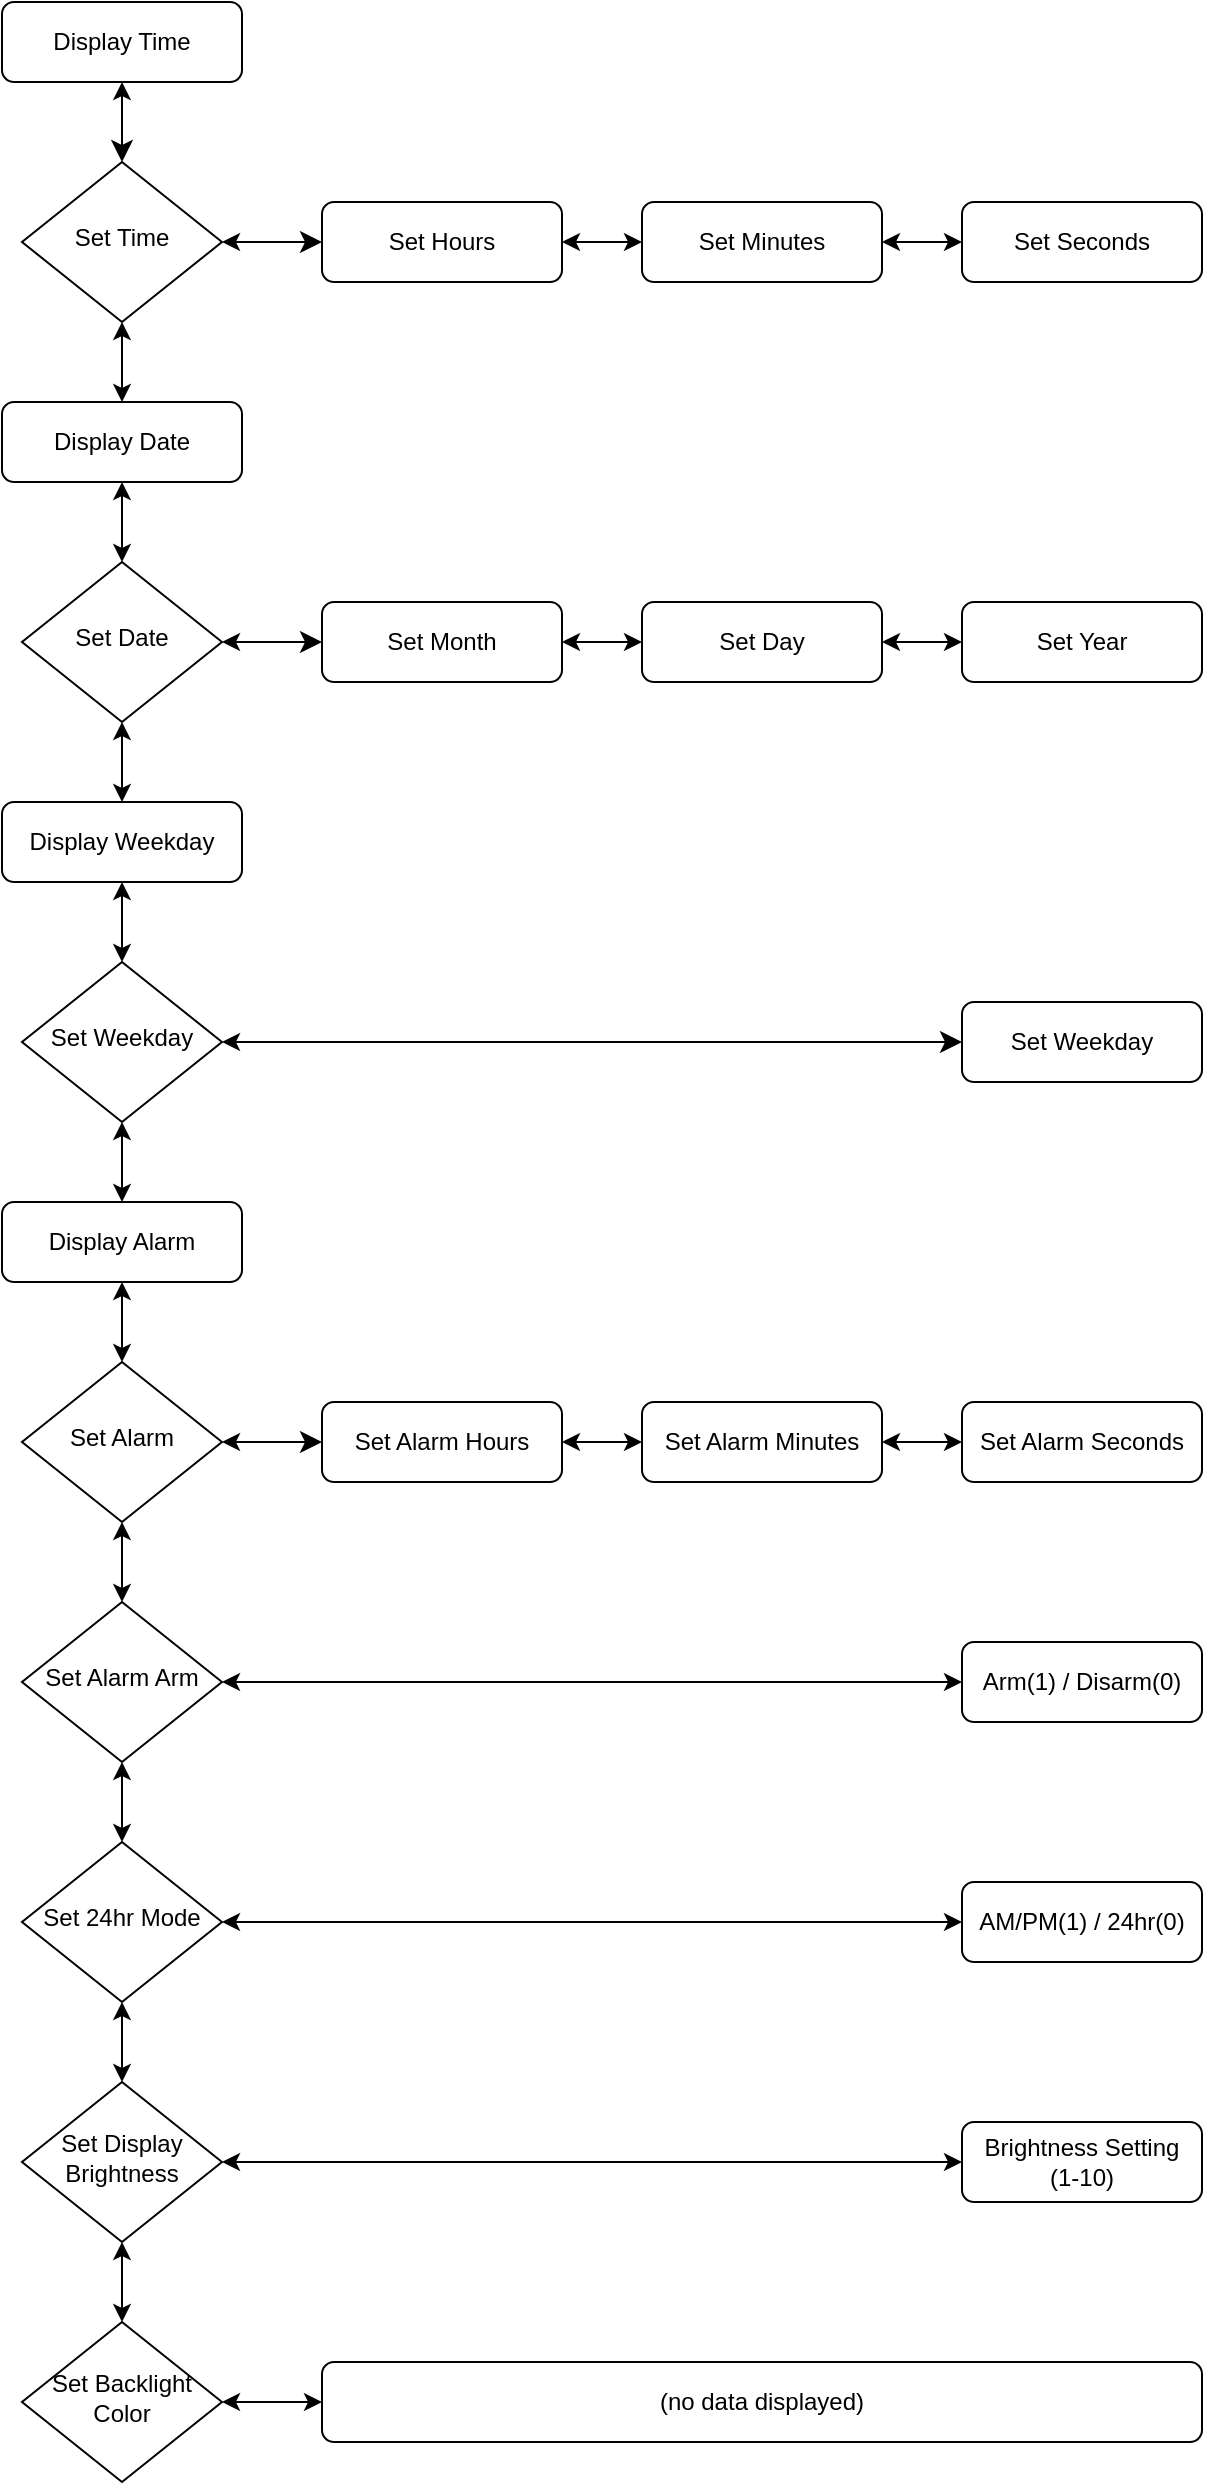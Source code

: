 <mxfile version="13.6.5" type="device"><diagram id="C5RBs43oDa-KdzZeNtuy" name="Page-1"><mxGraphModel dx="1209" dy="636" grid="1" gridSize="10" guides="1" tooltips="1" connect="1" arrows="1" fold="1" page="1" pageScale="1" pageWidth="827" pageHeight="1169" math="0" shadow="0"><root><mxCell id="WIyWlLk6GJQsqaUBKTNV-0"/><mxCell id="WIyWlLk6GJQsqaUBKTNV-1" parent="WIyWlLk6GJQsqaUBKTNV-0"/><mxCell id="WIyWlLk6GJQsqaUBKTNV-2" value="" style="rounded=0;html=1;jettySize=auto;orthogonalLoop=1;fontSize=11;endArrow=classic;endFill=1;endSize=8;strokeWidth=1;shadow=0;labelBackgroundColor=none;edgeStyle=orthogonalEdgeStyle;startArrow=classic;startFill=1;" parent="WIyWlLk6GJQsqaUBKTNV-1" source="WIyWlLk6GJQsqaUBKTNV-3" target="WIyWlLk6GJQsqaUBKTNV-6" edge="1"><mxGeometry relative="1" as="geometry"/></mxCell><mxCell id="WIyWlLk6GJQsqaUBKTNV-3" value="Display Time" style="rounded=1;whiteSpace=wrap;html=1;fontSize=12;glass=0;strokeWidth=1;shadow=0;" parent="WIyWlLk6GJQsqaUBKTNV-1" vertex="1"><mxGeometry x="40" width="120" height="40" as="geometry"/></mxCell><mxCell id="WIyWlLk6GJQsqaUBKTNV-5" value="" style="edgeStyle=orthogonalEdgeStyle;rounded=0;html=1;jettySize=auto;orthogonalLoop=1;fontSize=11;endArrow=classic;endFill=1;endSize=8;strokeWidth=1;shadow=0;labelBackgroundColor=none;startArrow=classic;startFill=1;" parent="WIyWlLk6GJQsqaUBKTNV-1" source="WIyWlLk6GJQsqaUBKTNV-6" target="WIyWlLk6GJQsqaUBKTNV-7" edge="1"><mxGeometry y="10" relative="1" as="geometry"><mxPoint as="offset"/></mxGeometry></mxCell><mxCell id="1rUCN3L8FfTksfm64wDt-5" style="edgeStyle=orthogonalEdgeStyle;rounded=0;orthogonalLoop=1;jettySize=auto;html=1;exitX=0.5;exitY=1;exitDx=0;exitDy=0;entryX=0.5;entryY=0;entryDx=0;entryDy=0;startArrow=classic;startFill=1;endArrow=classic;endFill=1;" edge="1" parent="WIyWlLk6GJQsqaUBKTNV-1" source="WIyWlLk6GJQsqaUBKTNV-6" target="1rUCN3L8FfTksfm64wDt-4"><mxGeometry relative="1" as="geometry"/></mxCell><mxCell id="WIyWlLk6GJQsqaUBKTNV-6" value="Set Time" style="rhombus;whiteSpace=wrap;html=1;shadow=0;fontFamily=Helvetica;fontSize=12;align=center;strokeWidth=1;spacing=6;spacingTop=-4;" parent="WIyWlLk6GJQsqaUBKTNV-1" vertex="1"><mxGeometry x="50" y="80" width="100" height="80" as="geometry"/></mxCell><mxCell id="1rUCN3L8FfTksfm64wDt-1" style="edgeStyle=orthogonalEdgeStyle;rounded=0;orthogonalLoop=1;jettySize=auto;html=1;exitX=1;exitY=0.5;exitDx=0;exitDy=0;entryX=0;entryY=0.5;entryDx=0;entryDy=0;startArrow=classic;startFill=1;endArrow=classic;endFill=1;" edge="1" parent="WIyWlLk6GJQsqaUBKTNV-1" source="WIyWlLk6GJQsqaUBKTNV-7" target="1rUCN3L8FfTksfm64wDt-0"><mxGeometry relative="1" as="geometry"/></mxCell><mxCell id="WIyWlLk6GJQsqaUBKTNV-7" value="Set Hours" style="rounded=1;whiteSpace=wrap;html=1;fontSize=12;glass=0;strokeWidth=1;shadow=0;" parent="WIyWlLk6GJQsqaUBKTNV-1" vertex="1"><mxGeometry x="200" y="100" width="120" height="40" as="geometry"/></mxCell><mxCell id="1rUCN3L8FfTksfm64wDt-3" style="edgeStyle=orthogonalEdgeStyle;rounded=0;orthogonalLoop=1;jettySize=auto;html=1;exitX=1;exitY=0.5;exitDx=0;exitDy=0;entryX=0;entryY=0.5;entryDx=0;entryDy=0;startArrow=classic;startFill=1;endArrow=classic;endFill=1;" edge="1" parent="WIyWlLk6GJQsqaUBKTNV-1" source="1rUCN3L8FfTksfm64wDt-0" target="1rUCN3L8FfTksfm64wDt-2"><mxGeometry relative="1" as="geometry"/></mxCell><mxCell id="1rUCN3L8FfTksfm64wDt-0" value="Set Minutes" style="rounded=1;whiteSpace=wrap;html=1;fontSize=12;glass=0;strokeWidth=1;shadow=0;" vertex="1" parent="WIyWlLk6GJQsqaUBKTNV-1"><mxGeometry x="360" y="100" width="120" height="40" as="geometry"/></mxCell><mxCell id="1rUCN3L8FfTksfm64wDt-2" value="Set Seconds" style="rounded=1;whiteSpace=wrap;html=1;fontSize=12;glass=0;strokeWidth=1;shadow=0;" vertex="1" parent="WIyWlLk6GJQsqaUBKTNV-1"><mxGeometry x="520" y="100" width="120" height="40" as="geometry"/></mxCell><mxCell id="1rUCN3L8FfTksfm64wDt-13" style="edgeStyle=orthogonalEdgeStyle;rounded=0;orthogonalLoop=1;jettySize=auto;html=1;exitX=0.5;exitY=1;exitDx=0;exitDy=0;entryX=0.5;entryY=0;entryDx=0;entryDy=0;startArrow=classic;startFill=1;endArrow=classic;endFill=1;" edge="1" parent="WIyWlLk6GJQsqaUBKTNV-1" source="1rUCN3L8FfTksfm64wDt-4" target="1rUCN3L8FfTksfm64wDt-7"><mxGeometry relative="1" as="geometry"/></mxCell><mxCell id="1rUCN3L8FfTksfm64wDt-4" value="Display Date" style="rounded=1;whiteSpace=wrap;html=1;fontSize=12;glass=0;strokeWidth=1;shadow=0;" vertex="1" parent="WIyWlLk6GJQsqaUBKTNV-1"><mxGeometry x="40" y="200" width="120" height="40" as="geometry"/></mxCell><mxCell id="1rUCN3L8FfTksfm64wDt-6" value="" style="edgeStyle=orthogonalEdgeStyle;rounded=0;html=1;jettySize=auto;orthogonalLoop=1;fontSize=11;endArrow=classic;endFill=1;endSize=8;strokeWidth=1;shadow=0;labelBackgroundColor=none;startArrow=classic;startFill=1;" edge="1" parent="WIyWlLk6GJQsqaUBKTNV-1" source="1rUCN3L8FfTksfm64wDt-7" target="1rUCN3L8FfTksfm64wDt-9"><mxGeometry y="10" relative="1" as="geometry"><mxPoint as="offset"/></mxGeometry></mxCell><mxCell id="1rUCN3L8FfTksfm64wDt-15" style="edgeStyle=orthogonalEdgeStyle;rounded=0;orthogonalLoop=1;jettySize=auto;html=1;exitX=0.5;exitY=1;exitDx=0;exitDy=0;entryX=0.5;entryY=0;entryDx=0;entryDy=0;startArrow=classic;startFill=1;endArrow=classic;endFill=1;" edge="1" parent="WIyWlLk6GJQsqaUBKTNV-1" source="1rUCN3L8FfTksfm64wDt-7" target="1rUCN3L8FfTksfm64wDt-14"><mxGeometry relative="1" as="geometry"/></mxCell><mxCell id="1rUCN3L8FfTksfm64wDt-7" value="Set Date" style="rhombus;whiteSpace=wrap;html=1;shadow=0;fontFamily=Helvetica;fontSize=12;align=center;strokeWidth=1;spacing=6;spacingTop=-4;" vertex="1" parent="WIyWlLk6GJQsqaUBKTNV-1"><mxGeometry x="50" y="280" width="100" height="80" as="geometry"/></mxCell><mxCell id="1rUCN3L8FfTksfm64wDt-8" style="edgeStyle=orthogonalEdgeStyle;rounded=0;orthogonalLoop=1;jettySize=auto;html=1;exitX=1;exitY=0.5;exitDx=0;exitDy=0;entryX=0;entryY=0.5;entryDx=0;entryDy=0;startArrow=classic;startFill=1;endArrow=classic;endFill=1;" edge="1" parent="WIyWlLk6GJQsqaUBKTNV-1" source="1rUCN3L8FfTksfm64wDt-9" target="1rUCN3L8FfTksfm64wDt-11"><mxGeometry relative="1" as="geometry"/></mxCell><mxCell id="1rUCN3L8FfTksfm64wDt-9" value="Set Month" style="rounded=1;whiteSpace=wrap;html=1;fontSize=12;glass=0;strokeWidth=1;shadow=0;" vertex="1" parent="WIyWlLk6GJQsqaUBKTNV-1"><mxGeometry x="200" y="300" width="120" height="40" as="geometry"/></mxCell><mxCell id="1rUCN3L8FfTksfm64wDt-10" style="edgeStyle=orthogonalEdgeStyle;rounded=0;orthogonalLoop=1;jettySize=auto;html=1;exitX=1;exitY=0.5;exitDx=0;exitDy=0;entryX=0;entryY=0.5;entryDx=0;entryDy=0;startArrow=classic;startFill=1;endArrow=classic;endFill=1;" edge="1" parent="WIyWlLk6GJQsqaUBKTNV-1" source="1rUCN3L8FfTksfm64wDt-11" target="1rUCN3L8FfTksfm64wDt-12"><mxGeometry relative="1" as="geometry"/></mxCell><mxCell id="1rUCN3L8FfTksfm64wDt-11" value="Set Day" style="rounded=1;whiteSpace=wrap;html=1;fontSize=12;glass=0;strokeWidth=1;shadow=0;" vertex="1" parent="WIyWlLk6GJQsqaUBKTNV-1"><mxGeometry x="360" y="300" width="120" height="40" as="geometry"/></mxCell><mxCell id="1rUCN3L8FfTksfm64wDt-12" value="Set Year" style="rounded=1;whiteSpace=wrap;html=1;fontSize=12;glass=0;strokeWidth=1;shadow=0;" vertex="1" parent="WIyWlLk6GJQsqaUBKTNV-1"><mxGeometry x="520" y="300" width="120" height="40" as="geometry"/></mxCell><mxCell id="1rUCN3L8FfTksfm64wDt-25" style="edgeStyle=orthogonalEdgeStyle;rounded=0;orthogonalLoop=1;jettySize=auto;html=1;exitX=0.5;exitY=1;exitDx=0;exitDy=0;entryX=0.5;entryY=0;entryDx=0;entryDy=0;startArrow=classic;startFill=1;endArrow=classic;endFill=1;" edge="1" parent="WIyWlLk6GJQsqaUBKTNV-1" source="1rUCN3L8FfTksfm64wDt-14" target="1rUCN3L8FfTksfm64wDt-19"><mxGeometry relative="1" as="geometry"/></mxCell><mxCell id="1rUCN3L8FfTksfm64wDt-14" value="Display Weekday" style="rounded=1;whiteSpace=wrap;html=1;fontSize=12;glass=0;strokeWidth=1;shadow=0;" vertex="1" parent="WIyWlLk6GJQsqaUBKTNV-1"><mxGeometry x="40" y="400" width="120" height="40" as="geometry"/></mxCell><mxCell id="1rUCN3L8FfTksfm64wDt-18" value="" style="edgeStyle=orthogonalEdgeStyle;rounded=0;html=1;jettySize=auto;orthogonalLoop=1;fontSize=11;endArrow=classic;endFill=1;endSize=8;strokeWidth=1;shadow=0;labelBackgroundColor=none;startArrow=classic;startFill=1;" edge="1" parent="WIyWlLk6GJQsqaUBKTNV-1" source="1rUCN3L8FfTksfm64wDt-19" target="1rUCN3L8FfTksfm64wDt-21"><mxGeometry y="10" relative="1" as="geometry"><mxPoint as="offset"/></mxGeometry></mxCell><mxCell id="1rUCN3L8FfTksfm64wDt-28" style="edgeStyle=orthogonalEdgeStyle;rounded=0;orthogonalLoop=1;jettySize=auto;html=1;exitX=0.5;exitY=1;exitDx=0;exitDy=0;entryX=0.5;entryY=0;entryDx=0;entryDy=0;startArrow=classic;startFill=1;endArrow=classic;endFill=1;" edge="1" parent="WIyWlLk6GJQsqaUBKTNV-1" source="1rUCN3L8FfTksfm64wDt-19" target="1rUCN3L8FfTksfm64wDt-27"><mxGeometry relative="1" as="geometry"/></mxCell><mxCell id="1rUCN3L8FfTksfm64wDt-19" value="Set Weekday" style="rhombus;whiteSpace=wrap;html=1;shadow=0;fontFamily=Helvetica;fontSize=12;align=center;strokeWidth=1;spacing=6;spacingTop=-4;" vertex="1" parent="WIyWlLk6GJQsqaUBKTNV-1"><mxGeometry x="50" y="480" width="100" height="80" as="geometry"/></mxCell><mxCell id="1rUCN3L8FfTksfm64wDt-21" value="Set Weekday" style="rounded=1;whiteSpace=wrap;html=1;fontSize=12;glass=0;strokeWidth=1;shadow=0;" vertex="1" parent="WIyWlLk6GJQsqaUBKTNV-1"><mxGeometry x="520" y="500" width="120" height="40" as="geometry"/></mxCell><mxCell id="1rUCN3L8FfTksfm64wDt-36" style="edgeStyle=orthogonalEdgeStyle;rounded=0;orthogonalLoop=1;jettySize=auto;html=1;exitX=0.5;exitY=1;exitDx=0;exitDy=0;entryX=0.5;entryY=0;entryDx=0;entryDy=0;startArrow=classic;startFill=1;endArrow=classic;endFill=1;" edge="1" parent="WIyWlLk6GJQsqaUBKTNV-1" source="1rUCN3L8FfTksfm64wDt-27" target="1rUCN3L8FfTksfm64wDt-30"><mxGeometry relative="1" as="geometry"/></mxCell><mxCell id="1rUCN3L8FfTksfm64wDt-27" value="Display Alarm" style="rounded=1;whiteSpace=wrap;html=1;fontSize=12;glass=0;strokeWidth=1;shadow=0;" vertex="1" parent="WIyWlLk6GJQsqaUBKTNV-1"><mxGeometry x="40" y="600" width="120" height="40" as="geometry"/></mxCell><mxCell id="1rUCN3L8FfTksfm64wDt-29" value="" style="edgeStyle=orthogonalEdgeStyle;rounded=0;html=1;jettySize=auto;orthogonalLoop=1;fontSize=11;endArrow=classic;endFill=1;endSize=8;strokeWidth=1;shadow=0;labelBackgroundColor=none;startArrow=classic;startFill=1;" edge="1" parent="WIyWlLk6GJQsqaUBKTNV-1" source="1rUCN3L8FfTksfm64wDt-30" target="1rUCN3L8FfTksfm64wDt-32"><mxGeometry y="10" relative="1" as="geometry"><mxPoint as="offset"/></mxGeometry></mxCell><mxCell id="1rUCN3L8FfTksfm64wDt-45" style="edgeStyle=orthogonalEdgeStyle;rounded=0;orthogonalLoop=1;jettySize=auto;html=1;exitX=0.5;exitY=1;exitDx=0;exitDy=0;entryX=0.5;entryY=0;entryDx=0;entryDy=0;startArrow=classic;startFill=1;endArrow=classic;endFill=1;" edge="1" parent="WIyWlLk6GJQsqaUBKTNV-1" source="1rUCN3L8FfTksfm64wDt-30" target="1rUCN3L8FfTksfm64wDt-38"><mxGeometry relative="1" as="geometry"/></mxCell><mxCell id="1rUCN3L8FfTksfm64wDt-30" value="Set Alarm" style="rhombus;whiteSpace=wrap;html=1;shadow=0;fontFamily=Helvetica;fontSize=12;align=center;strokeWidth=1;spacing=6;spacingTop=-4;" vertex="1" parent="WIyWlLk6GJQsqaUBKTNV-1"><mxGeometry x="50" y="680" width="100" height="80" as="geometry"/></mxCell><mxCell id="1rUCN3L8FfTksfm64wDt-31" style="edgeStyle=orthogonalEdgeStyle;rounded=0;orthogonalLoop=1;jettySize=auto;html=1;exitX=1;exitY=0.5;exitDx=0;exitDy=0;entryX=0;entryY=0.5;entryDx=0;entryDy=0;startArrow=classic;startFill=1;endArrow=classic;endFill=1;" edge="1" parent="WIyWlLk6GJQsqaUBKTNV-1" source="1rUCN3L8FfTksfm64wDt-32" target="1rUCN3L8FfTksfm64wDt-34"><mxGeometry relative="1" as="geometry"/></mxCell><mxCell id="1rUCN3L8FfTksfm64wDt-32" value="Set Alarm Hours" style="rounded=1;whiteSpace=wrap;html=1;fontSize=12;glass=0;strokeWidth=1;shadow=0;" vertex="1" parent="WIyWlLk6GJQsqaUBKTNV-1"><mxGeometry x="200" y="700" width="120" height="40" as="geometry"/></mxCell><mxCell id="1rUCN3L8FfTksfm64wDt-33" style="edgeStyle=orthogonalEdgeStyle;rounded=0;orthogonalLoop=1;jettySize=auto;html=1;exitX=1;exitY=0.5;exitDx=0;exitDy=0;entryX=0;entryY=0.5;entryDx=0;entryDy=0;startArrow=classic;startFill=1;endArrow=classic;endFill=1;" edge="1" parent="WIyWlLk6GJQsqaUBKTNV-1" source="1rUCN3L8FfTksfm64wDt-34" target="1rUCN3L8FfTksfm64wDt-35"><mxGeometry relative="1" as="geometry"/></mxCell><mxCell id="1rUCN3L8FfTksfm64wDt-34" value="Set Alarm Minutes" style="rounded=1;whiteSpace=wrap;html=1;fontSize=12;glass=0;strokeWidth=1;shadow=0;" vertex="1" parent="WIyWlLk6GJQsqaUBKTNV-1"><mxGeometry x="360" y="700" width="120" height="40" as="geometry"/></mxCell><mxCell id="1rUCN3L8FfTksfm64wDt-35" value="Set Alarm Seconds" style="rounded=1;whiteSpace=wrap;html=1;fontSize=12;glass=0;strokeWidth=1;shadow=0;" vertex="1" parent="WIyWlLk6GJQsqaUBKTNV-1"><mxGeometry x="520" y="700" width="120" height="40" as="geometry"/></mxCell><mxCell id="1rUCN3L8FfTksfm64wDt-49" style="edgeStyle=orthogonalEdgeStyle;rounded=0;orthogonalLoop=1;jettySize=auto;html=1;exitX=0.5;exitY=1;exitDx=0;exitDy=0;entryX=0.5;entryY=0;entryDx=0;entryDy=0;startArrow=classic;startFill=1;endArrow=classic;endFill=1;" edge="1" parent="WIyWlLk6GJQsqaUBKTNV-1" source="1rUCN3L8FfTksfm64wDt-38" target="1rUCN3L8FfTksfm64wDt-46"><mxGeometry relative="1" as="geometry"/></mxCell><mxCell id="1rUCN3L8FfTksfm64wDt-38" value="Set Alarm Arm" style="rhombus;whiteSpace=wrap;html=1;shadow=0;fontFamily=Helvetica;fontSize=12;align=center;strokeWidth=1;spacing=6;spacingTop=-4;" vertex="1" parent="WIyWlLk6GJQsqaUBKTNV-1"><mxGeometry x="50" y="800" width="100" height="80" as="geometry"/></mxCell><mxCell id="1rUCN3L8FfTksfm64wDt-44" style="edgeStyle=orthogonalEdgeStyle;rounded=0;orthogonalLoop=1;jettySize=auto;html=1;exitX=0;exitY=0.5;exitDx=0;exitDy=0;startArrow=classic;startFill=1;endArrow=classic;endFill=1;" edge="1" parent="WIyWlLk6GJQsqaUBKTNV-1" source="1rUCN3L8FfTksfm64wDt-43" target="1rUCN3L8FfTksfm64wDt-38"><mxGeometry relative="1" as="geometry"/></mxCell><mxCell id="1rUCN3L8FfTksfm64wDt-43" value="Arm(1) / Disarm(0)" style="rounded=1;whiteSpace=wrap;html=1;fontSize=12;glass=0;strokeWidth=1;shadow=0;" vertex="1" parent="WIyWlLk6GJQsqaUBKTNV-1"><mxGeometry x="520" y="820" width="120" height="40" as="geometry"/></mxCell><mxCell id="1rUCN3L8FfTksfm64wDt-53" style="edgeStyle=orthogonalEdgeStyle;rounded=0;orthogonalLoop=1;jettySize=auto;html=1;exitX=0.5;exitY=1;exitDx=0;exitDy=0;entryX=0.5;entryY=0;entryDx=0;entryDy=0;startArrow=classic;startFill=1;endArrow=classic;endFill=1;" edge="1" parent="WIyWlLk6GJQsqaUBKTNV-1" source="1rUCN3L8FfTksfm64wDt-46" target="1rUCN3L8FfTksfm64wDt-50"><mxGeometry relative="1" as="geometry"/></mxCell><mxCell id="1rUCN3L8FfTksfm64wDt-46" value="Set 24hr Mode" style="rhombus;whiteSpace=wrap;html=1;shadow=0;fontFamily=Helvetica;fontSize=12;align=center;strokeWidth=1;spacing=6;spacingTop=-4;" vertex="1" parent="WIyWlLk6GJQsqaUBKTNV-1"><mxGeometry x="50" y="920" width="100" height="80" as="geometry"/></mxCell><mxCell id="1rUCN3L8FfTksfm64wDt-47" style="edgeStyle=orthogonalEdgeStyle;rounded=0;orthogonalLoop=1;jettySize=auto;html=1;exitX=0;exitY=0.5;exitDx=0;exitDy=0;startArrow=classic;startFill=1;endArrow=classic;endFill=1;" edge="1" parent="WIyWlLk6GJQsqaUBKTNV-1" source="1rUCN3L8FfTksfm64wDt-48" target="1rUCN3L8FfTksfm64wDt-46"><mxGeometry relative="1" as="geometry"/></mxCell><mxCell id="1rUCN3L8FfTksfm64wDt-48" value="AM/PM(1) / 24hr(0)" style="rounded=1;whiteSpace=wrap;html=1;fontSize=12;glass=0;strokeWidth=1;shadow=0;" vertex="1" parent="WIyWlLk6GJQsqaUBKTNV-1"><mxGeometry x="520" y="940" width="120" height="40" as="geometry"/></mxCell><mxCell id="1rUCN3L8FfTksfm64wDt-57" style="edgeStyle=orthogonalEdgeStyle;rounded=0;orthogonalLoop=1;jettySize=auto;html=1;exitX=0.5;exitY=1;exitDx=0;exitDy=0;entryX=0.5;entryY=0;entryDx=0;entryDy=0;startArrow=classic;startFill=1;endArrow=classic;endFill=1;" edge="1" parent="WIyWlLk6GJQsqaUBKTNV-1" source="1rUCN3L8FfTksfm64wDt-50" target="1rUCN3L8FfTksfm64wDt-54"><mxGeometry relative="1" as="geometry"/></mxCell><mxCell id="1rUCN3L8FfTksfm64wDt-50" value="Set Display Brightness" style="rhombus;whiteSpace=wrap;html=1;shadow=0;fontFamily=Helvetica;fontSize=12;align=center;strokeWidth=1;spacing=6;spacingTop=-4;" vertex="1" parent="WIyWlLk6GJQsqaUBKTNV-1"><mxGeometry x="50" y="1040" width="100" height="80" as="geometry"/></mxCell><mxCell id="1rUCN3L8FfTksfm64wDt-51" style="edgeStyle=orthogonalEdgeStyle;rounded=0;orthogonalLoop=1;jettySize=auto;html=1;exitX=0;exitY=0.5;exitDx=0;exitDy=0;startArrow=classic;startFill=1;endArrow=classic;endFill=1;" edge="1" parent="WIyWlLk6GJQsqaUBKTNV-1" source="1rUCN3L8FfTksfm64wDt-52" target="1rUCN3L8FfTksfm64wDt-50"><mxGeometry relative="1" as="geometry"/></mxCell><mxCell id="1rUCN3L8FfTksfm64wDt-52" value="Brightness Setting&lt;br&gt;(1-10)" style="rounded=1;whiteSpace=wrap;html=1;fontSize=12;glass=0;strokeWidth=1;shadow=0;" vertex="1" parent="WIyWlLk6GJQsqaUBKTNV-1"><mxGeometry x="520" y="1060" width="120" height="40" as="geometry"/></mxCell><mxCell id="1rUCN3L8FfTksfm64wDt-54" value="Set Backlight Color" style="rhombus;whiteSpace=wrap;html=1;shadow=0;fontFamily=Helvetica;fontSize=12;align=center;strokeWidth=1;spacing=6;spacingTop=-4;" vertex="1" parent="WIyWlLk6GJQsqaUBKTNV-1"><mxGeometry x="50" y="1160" width="100" height="80" as="geometry"/></mxCell><mxCell id="1rUCN3L8FfTksfm64wDt-55" style="edgeStyle=orthogonalEdgeStyle;rounded=0;orthogonalLoop=1;jettySize=auto;html=1;exitX=0;exitY=0.5;exitDx=0;exitDy=0;startArrow=classic;startFill=1;endArrow=classic;endFill=1;" edge="1" parent="WIyWlLk6GJQsqaUBKTNV-1" source="1rUCN3L8FfTksfm64wDt-56" target="1rUCN3L8FfTksfm64wDt-54"><mxGeometry relative="1" as="geometry"/></mxCell><mxCell id="1rUCN3L8FfTksfm64wDt-56" value="(no data displayed)" style="rounded=1;whiteSpace=wrap;html=1;fontSize=12;glass=0;strokeWidth=1;shadow=0;" vertex="1" parent="WIyWlLk6GJQsqaUBKTNV-1"><mxGeometry x="200" y="1180" width="440" height="40" as="geometry"/></mxCell></root></mxGraphModel></diagram></mxfile>